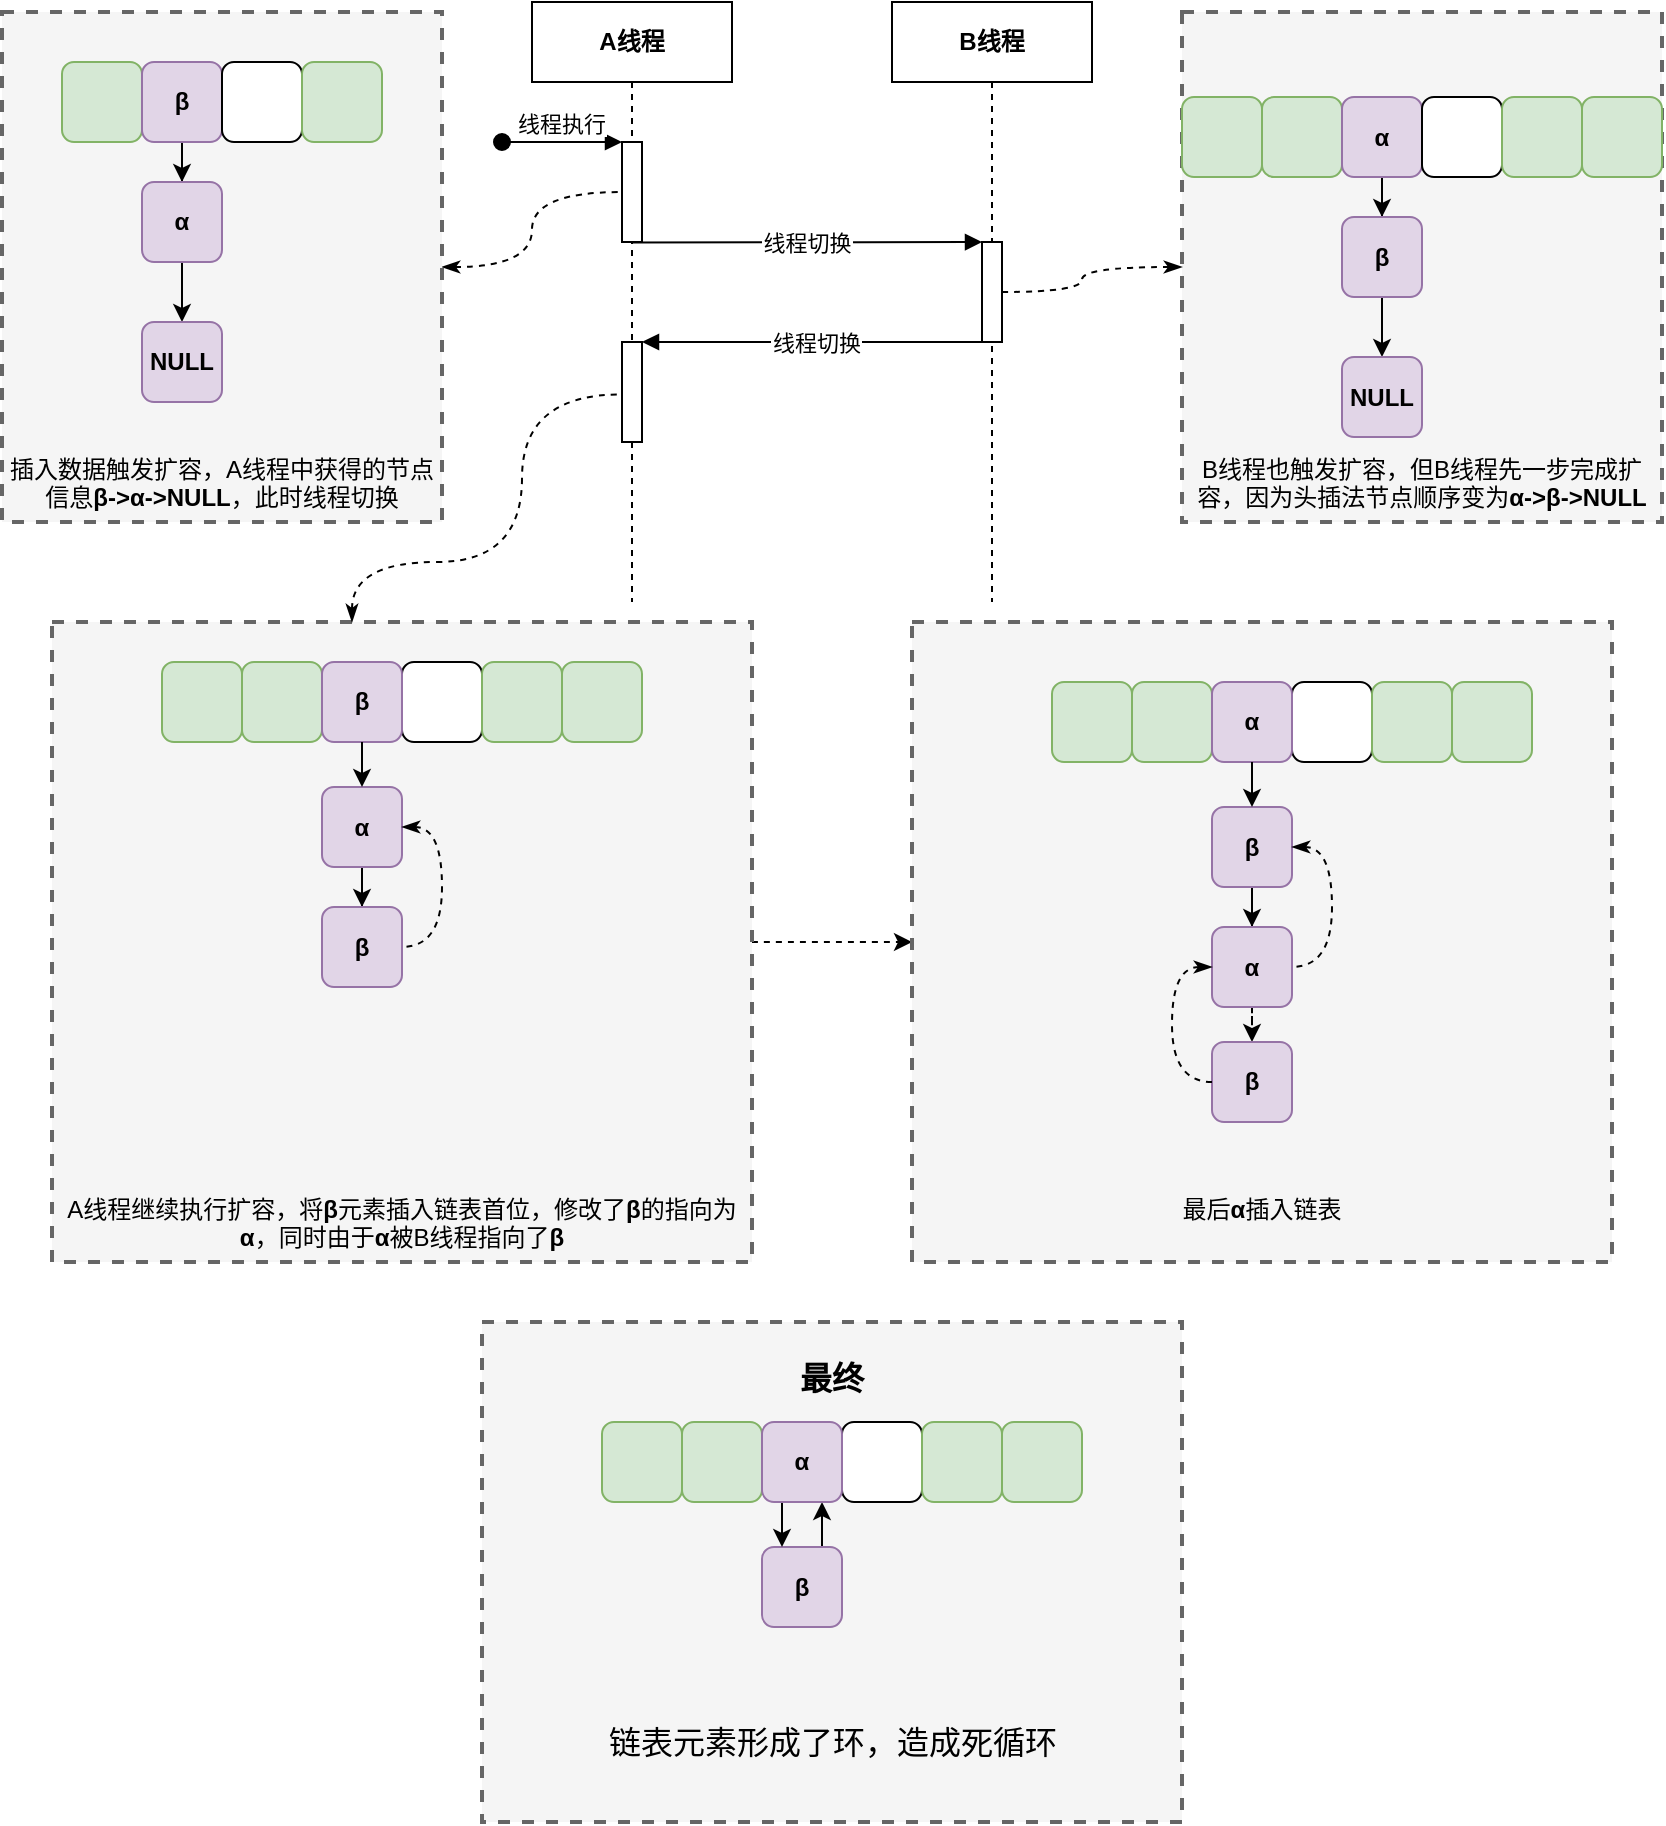 <mxfile version="15.4.0" type="device"><diagram id="kgpKYQtTHZ0yAKxKKP6v" name="Page-1"><mxGraphModel dx="1086" dy="806" grid="1" gridSize="10" guides="1" tooltips="1" connect="1" arrows="1" fold="1" page="1" pageScale="1" pageWidth="850" pageHeight="1100" math="0" shadow="0"><root><mxCell id="0"/><mxCell id="1" parent="0"/><mxCell id="6W6_e7DFYEHbxEKKCak1-89" value="&lt;span style=&quot;color: rgb(0, 0, 0); font-size: 16px;&quot;&gt;&lt;b style=&quot;font-size: 16px;&quot;&gt;最终&lt;/b&gt;&lt;br style=&quot;font-size: 16px;&quot;&gt;&lt;/span&gt;" style="whiteSpace=wrap;html=1;dashed=1;strokeWidth=2;fillColor=#f5f5f5;strokeColor=#666666;fontColor=#333333;labelPosition=center;verticalLabelPosition=top;align=center;verticalAlign=bottom;spacingTop=0;spacingBottom=-40;fontSize=16;" vertex="1" parent="1"><mxGeometry x="250" y="700" width="350" height="250" as="geometry"/></mxCell><mxCell id="6W6_e7DFYEHbxEKKCak1-12" style="edgeStyle=orthogonalEdgeStyle;curved=1;rounded=0;orthogonalLoop=1;jettySize=auto;html=1;exitX=1;exitY=0.5;exitDx=0;exitDy=0;endArrow=none;endFill=0;startArrow=classicThin;startFill=1;dashed=1;spacingBottom=-40;labelPosition=center;verticalLabelPosition=top;align=center;verticalAlign=bottom;" edge="1" parent="1" source="6W6_e7DFYEHbxEKKCak1-11" target="3nuBFxr9cyL0pnOWT2aG-2"><mxGeometry relative="1" as="geometry"/></mxCell><mxCell id="6W6_e7DFYEHbxEKKCak1-11" value="&lt;span style=&quot;color: rgb(0 , 0 , 0)&quot;&gt;插入数据触发扩容，A线程中获得的节点信息&lt;/span&gt;&lt;b&gt;&lt;span style=&quot;color: rgb(0 , 0 , 0)&quot;&gt;β&lt;/span&gt;&lt;/b&gt;&lt;b&gt;&lt;span style=&quot;color: rgb(0 , 0 , 0)&quot;&gt;-&amp;gt;&lt;/span&gt;&lt;/b&gt;&lt;b&gt;&lt;span style=&quot;color: rgb(0 , 0 , 0)&quot;&gt;α&lt;/span&gt;&lt;/b&gt;&lt;span style=&quot;color: rgb(0 , 0 , 0)&quot;&gt;&lt;b&gt;-&amp;gt;NULL&lt;/b&gt;&lt;/span&gt;&lt;span style=&quot;color: rgb(0 , 0 , 0)&quot;&gt;，此时线程切换&lt;/span&gt;" style="whiteSpace=wrap;html=1;dashed=1;strokeWidth=2;fillColor=#f5f5f5;strokeColor=#666666;fontColor=#333333;labelPosition=center;verticalLabelPosition=bottom;align=center;verticalAlign=top;spacingTop=-40;spacingBottom=0;" vertex="1" parent="1"><mxGeometry x="10" y="45" width="220" height="255" as="geometry"/></mxCell><mxCell id="3nuBFxr9cyL0pnOWT2aG-1" value="A线程" style="shape=umlLifeline;perimeter=lifelinePerimeter;container=1;collapsible=0;recursiveResize=0;rounded=0;shadow=0;strokeWidth=1;spacingBottom=0;whiteSpace=wrap;labelPosition=center;verticalLabelPosition=middle;align=center;verticalAlign=middle;fontStyle=1" parent="1" vertex="1"><mxGeometry x="275" y="40" width="100" height="300" as="geometry"/></mxCell><mxCell id="3nuBFxr9cyL0pnOWT2aG-2" value="" style="points=[];perimeter=orthogonalPerimeter;rounded=0;shadow=0;strokeWidth=1;spacingBottom=-40;whiteSpace=wrap;labelPosition=center;verticalLabelPosition=top;align=center;verticalAlign=bottom;" parent="3nuBFxr9cyL0pnOWT2aG-1" vertex="1"><mxGeometry x="45" y="70" width="10" height="50" as="geometry"/></mxCell><mxCell id="3nuBFxr9cyL0pnOWT2aG-3" value="线程执行" style="verticalAlign=bottom;startArrow=oval;endArrow=block;startSize=8;shadow=0;strokeWidth=1;spacingBottom=0;labelPosition=center;verticalLabelPosition=top;align=center;" parent="3nuBFxr9cyL0pnOWT2aG-1" target="3nuBFxr9cyL0pnOWT2aG-2" edge="1"><mxGeometry relative="1" as="geometry"><mxPoint x="-15" y="70" as="sourcePoint"/><mxPoint as="offset"/></mxGeometry></mxCell><mxCell id="6W6_e7DFYEHbxEKKCak1-35" value="" style="points=[];perimeter=orthogonalPerimeter;rounded=0;shadow=0;strokeWidth=1;spacingBottom=-40;whiteSpace=wrap;labelPosition=center;verticalLabelPosition=top;align=center;verticalAlign=bottom;" vertex="1" parent="3nuBFxr9cyL0pnOWT2aG-1"><mxGeometry x="45" y="170" width="10" height="50" as="geometry"/></mxCell><mxCell id="3nuBFxr9cyL0pnOWT2aG-5" value="B线程" style="shape=umlLifeline;perimeter=lifelinePerimeter;container=1;collapsible=0;recursiveResize=0;rounded=0;shadow=0;strokeWidth=1;spacingBottom=0;whiteSpace=wrap;labelPosition=center;verticalLabelPosition=middle;align=center;verticalAlign=middle;fontStyle=1" parent="1" vertex="1"><mxGeometry x="455" y="40" width="100" height="300" as="geometry"/></mxCell><mxCell id="3nuBFxr9cyL0pnOWT2aG-6" value="" style="points=[];perimeter=orthogonalPerimeter;rounded=0;shadow=0;strokeWidth=1;spacingBottom=-40;whiteSpace=wrap;labelPosition=center;verticalLabelPosition=top;align=center;verticalAlign=bottom;" parent="3nuBFxr9cyL0pnOWT2aG-5" vertex="1"><mxGeometry x="45" y="120" width="10" height="50" as="geometry"/></mxCell><mxCell id="3nuBFxr9cyL0pnOWT2aG-8" value="线程切换" style="verticalAlign=middle;endArrow=block;entryX=0;entryY=0;shadow=0;strokeWidth=1;exitX=0.502;exitY=0.401;exitDx=0;exitDy=0;exitPerimeter=0;spacingBottom=0;labelPosition=center;verticalLabelPosition=middle;align=center;" parent="1" source="3nuBFxr9cyL0pnOWT2aG-1" target="3nuBFxr9cyL0pnOWT2aG-6" edge="1"><mxGeometry relative="1" as="geometry"><mxPoint x="324.91" y="179.97" as="sourcePoint"/><Array as="points"/></mxGeometry></mxCell><mxCell id="6W6_e7DFYEHbxEKKCak1-2" value="" style="rounded=1;whiteSpace=wrap;html=1;fillColor=#d5e8d4;strokeColor=#82b366;spacingBottom=-40;labelPosition=center;verticalLabelPosition=top;align=center;verticalAlign=bottom;" vertex="1" parent="1"><mxGeometry x="40" y="70" width="40" height="40" as="geometry"/></mxCell><mxCell id="6W6_e7DFYEHbxEKKCak1-7" value="" style="edgeStyle=orthogonalEdgeStyle;rounded=0;orthogonalLoop=1;jettySize=auto;html=1;spacingBottom=-40;labelPosition=center;verticalLabelPosition=top;align=center;verticalAlign=bottom;" edge="1" parent="1" source="6W6_e7DFYEHbxEKKCak1-3" target="6W6_e7DFYEHbxEKKCak1-6"><mxGeometry relative="1" as="geometry"/></mxCell><mxCell id="6W6_e7DFYEHbxEKKCak1-3" value="β" style="rounded=1;whiteSpace=wrap;html=1;fillColor=#e1d5e7;strokeColor=#9673a6;fontStyle=1;spacingBottom=0;labelPosition=center;verticalLabelPosition=middle;align=center;verticalAlign=middle;" vertex="1" parent="1"><mxGeometry x="80" y="70" width="40" height="40" as="geometry"/></mxCell><mxCell id="6W6_e7DFYEHbxEKKCak1-4" value="" style="rounded=1;whiteSpace=wrap;html=1;spacingBottom=-40;labelPosition=center;verticalLabelPosition=top;align=center;verticalAlign=bottom;" vertex="1" parent="1"><mxGeometry x="120" y="70" width="40" height="40" as="geometry"/></mxCell><mxCell id="6W6_e7DFYEHbxEKKCak1-5" value="" style="rounded=1;whiteSpace=wrap;html=1;fillColor=#d5e8d4;strokeColor=#82b366;spacingBottom=-40;labelPosition=center;verticalLabelPosition=top;align=center;verticalAlign=bottom;" vertex="1" parent="1"><mxGeometry x="160" y="70" width="40" height="40" as="geometry"/></mxCell><mxCell id="6W6_e7DFYEHbxEKKCak1-22" value="" style="edgeStyle=orthogonalEdgeStyle;curved=1;rounded=0;orthogonalLoop=1;jettySize=auto;html=1;startArrow=none;startFill=0;endArrow=classic;endFill=1;spacingBottom=-40;labelPosition=center;verticalLabelPosition=top;align=center;verticalAlign=bottom;" edge="1" parent="1" source="6W6_e7DFYEHbxEKKCak1-6" target="6W6_e7DFYEHbxEKKCak1-21"><mxGeometry relative="1" as="geometry"/></mxCell><mxCell id="6W6_e7DFYEHbxEKKCak1-6" value="α" style="rounded=1;whiteSpace=wrap;html=1;fillColor=#e1d5e7;strokeColor=#9673a6;fontStyle=1;spacingBottom=0;labelPosition=center;verticalLabelPosition=middle;align=center;verticalAlign=middle;" vertex="1" parent="1"><mxGeometry x="80" y="130" width="40" height="40" as="geometry"/></mxCell><mxCell id="6W6_e7DFYEHbxEKKCak1-21" value="NULL" style="rounded=1;whiteSpace=wrap;html=1;fillColor=#e1d5e7;strokeColor=#9673a6;fontStyle=1;spacingBottom=0;labelPosition=center;verticalLabelPosition=middle;align=center;verticalAlign=middle;" vertex="1" parent="1"><mxGeometry x="80" y="200" width="40" height="40" as="geometry"/></mxCell><mxCell id="6W6_e7DFYEHbxEKKCak1-23" value="&lt;span style=&quot;color: rgb(0 , 0 , 0)&quot;&gt;B线程也触发扩容，但B线程先一步完成扩容，因为头插法节点顺序变为&lt;/span&gt;&lt;b&gt;&lt;span style=&quot;color: rgb(0 , 0 , 0)&quot;&gt;α&lt;/span&gt;&lt;span style=&quot;color: rgb(0 , 0 , 0)&quot;&gt;-&amp;gt;&lt;/span&gt;&lt;span style=&quot;color: rgb(0 , 0 , 0)&quot;&gt;β&lt;/span&gt;&lt;/b&gt;&lt;span style=&quot;color: rgb(0 , 0 , 0)&quot;&gt;&lt;b&gt;-&amp;gt;NULL&lt;/b&gt;&lt;/span&gt;&lt;span style=&quot;color: rgb(0 , 0 , 0)&quot;&gt;&lt;br&gt;&lt;/span&gt;&lt;span style=&quot;color: rgb(0 , 0 , 0)&quot;&gt;&lt;br&gt;&lt;/span&gt;" style="whiteSpace=wrap;html=1;dashed=1;strokeWidth=2;fillColor=#f5f5f5;strokeColor=#666666;fontColor=#333333;labelPosition=center;verticalLabelPosition=bottom;align=center;verticalAlign=top;spacingTop=-40;spacingBottom=0;" vertex="1" parent="1"><mxGeometry x="600" y="45" width="240" height="255" as="geometry"/></mxCell><mxCell id="6W6_e7DFYEHbxEKKCak1-24" value="" style="rounded=1;whiteSpace=wrap;html=1;fillColor=#d5e8d4;strokeColor=#82b366;spacingBottom=-40;labelPosition=center;verticalLabelPosition=top;align=center;verticalAlign=bottom;" vertex="1" parent="1"><mxGeometry x="640" y="87.5" width="40" height="40" as="geometry"/></mxCell><mxCell id="6W6_e7DFYEHbxEKKCak1-25" value="" style="edgeStyle=orthogonalEdgeStyle;rounded=0;orthogonalLoop=1;jettySize=auto;html=1;spacingBottom=-40;labelPosition=center;verticalLabelPosition=top;align=center;verticalAlign=bottom;" edge="1" parent="1" source="6W6_e7DFYEHbxEKKCak1-26" target="6W6_e7DFYEHbxEKKCak1-30"><mxGeometry relative="1" as="geometry"/></mxCell><mxCell id="6W6_e7DFYEHbxEKKCak1-26" value="&lt;b style=&quot;color: rgb(51 , 51 , 51)&quot;&gt;&lt;span style=&quot;color: rgb(0 , 0 , 0)&quot;&gt;α&lt;/span&gt;&lt;/b&gt;" style="rounded=1;whiteSpace=wrap;html=1;fillColor=#e1d5e7;strokeColor=#9673a6;spacingBottom=0;labelPosition=center;verticalLabelPosition=middle;align=center;verticalAlign=middle;" vertex="1" parent="1"><mxGeometry x="680" y="87.5" width="40" height="40" as="geometry"/></mxCell><mxCell id="6W6_e7DFYEHbxEKKCak1-27" value="" style="rounded=1;whiteSpace=wrap;html=1;spacingBottom=-40;labelPosition=center;verticalLabelPosition=top;align=center;verticalAlign=bottom;" vertex="1" parent="1"><mxGeometry x="720" y="87.5" width="40" height="40" as="geometry"/></mxCell><mxCell id="6W6_e7DFYEHbxEKKCak1-28" value="" style="rounded=1;whiteSpace=wrap;html=1;fillColor=#d5e8d4;strokeColor=#82b366;spacingBottom=-40;labelPosition=center;verticalLabelPosition=top;align=center;verticalAlign=bottom;" vertex="1" parent="1"><mxGeometry x="760" y="87.5" width="40" height="40" as="geometry"/></mxCell><mxCell id="6W6_e7DFYEHbxEKKCak1-29" value="" style="edgeStyle=orthogonalEdgeStyle;curved=1;rounded=0;orthogonalLoop=1;jettySize=auto;html=1;startArrow=none;startFill=0;endArrow=classic;endFill=1;spacingBottom=-40;labelPosition=center;verticalLabelPosition=top;align=center;verticalAlign=bottom;" edge="1" parent="1" source="6W6_e7DFYEHbxEKKCak1-30" target="6W6_e7DFYEHbxEKKCak1-31"><mxGeometry relative="1" as="geometry"/></mxCell><mxCell id="6W6_e7DFYEHbxEKKCak1-30" value="&lt;b style=&quot;color: rgb(51 , 51 , 51)&quot;&gt;&lt;span style=&quot;color: rgb(0 , 0 , 0)&quot;&gt;β&lt;/span&gt;&lt;/b&gt;" style="rounded=1;whiteSpace=wrap;html=1;fillColor=#e1d5e7;strokeColor=#9673a6;spacingBottom=0;labelPosition=center;verticalLabelPosition=middle;align=center;verticalAlign=middle;" vertex="1" parent="1"><mxGeometry x="680" y="147.5" width="40" height="40" as="geometry"/></mxCell><mxCell id="6W6_e7DFYEHbxEKKCak1-31" value="&lt;b&gt;NULL&lt;/b&gt;" style="rounded=1;whiteSpace=wrap;html=1;fillColor=#e1d5e7;strokeColor=#9673a6;spacingBottom=0;labelPosition=center;verticalLabelPosition=middle;align=center;verticalAlign=middle;" vertex="1" parent="1"><mxGeometry x="680" y="217.5" width="40" height="40" as="geometry"/></mxCell><mxCell id="6W6_e7DFYEHbxEKKCak1-32" value="" style="rounded=1;whiteSpace=wrap;html=1;fillColor=#d5e8d4;strokeColor=#82b366;spacingBottom=-40;labelPosition=center;verticalLabelPosition=top;align=center;verticalAlign=bottom;" vertex="1" parent="1"><mxGeometry x="600" y="87.5" width="40" height="40" as="geometry"/></mxCell><mxCell id="6W6_e7DFYEHbxEKKCak1-33" value="" style="rounded=1;whiteSpace=wrap;html=1;fillColor=#d5e8d4;strokeColor=#82b366;spacingBottom=-40;labelPosition=center;verticalLabelPosition=top;align=center;verticalAlign=bottom;" vertex="1" parent="1"><mxGeometry x="800" y="87.5" width="40" height="40" as="geometry"/></mxCell><mxCell id="6W6_e7DFYEHbxEKKCak1-34" style="edgeStyle=orthogonalEdgeStyle;curved=1;rounded=0;orthogonalLoop=1;jettySize=auto;html=1;endArrow=none;endFill=0;startArrow=classicThin;startFill=1;dashed=1;spacingBottom=-40;labelPosition=center;verticalLabelPosition=top;align=center;verticalAlign=bottom;exitX=0;exitY=0.5;exitDx=0;exitDy=0;" edge="1" parent="1" source="6W6_e7DFYEHbxEKKCak1-23" target="3nuBFxr9cyL0pnOWT2aG-6"><mxGeometry relative="1" as="geometry"><mxPoint x="240" y="182.5" as="sourcePoint"/><mxPoint x="330" y="135.034" as="targetPoint"/><Array as="points"><mxPoint x="550" y="173"/><mxPoint x="550" y="185"/></Array></mxGeometry></mxCell><mxCell id="6W6_e7DFYEHbxEKKCak1-36" value="线程切换" style="verticalAlign=middle;endArrow=block;shadow=0;strokeWidth=1;spacingBottom=0;labelPosition=center;verticalLabelPosition=middle;align=center;" edge="1" parent="1" target="6W6_e7DFYEHbxEKKCak1-35"><mxGeometry relative="1" as="geometry"><mxPoint x="505" y="210" as="sourcePoint"/><mxPoint x="510" y="190.0" as="targetPoint"/><Array as="points"/></mxGeometry></mxCell><mxCell id="6W6_e7DFYEHbxEKKCak1-55" value="" style="edgeStyle=orthogonalEdgeStyle;curved=1;rounded=0;orthogonalLoop=1;jettySize=auto;html=1;dashed=1;startArrow=none;startFill=0;endArrow=classic;endFill=1;spacingBottom=-40;labelPosition=center;verticalLabelPosition=top;align=center;verticalAlign=bottom;" edge="1" parent="1" source="6W6_e7DFYEHbxEKKCak1-37" target="6W6_e7DFYEHbxEKKCak1-54"><mxGeometry relative="1" as="geometry"/></mxCell><mxCell id="6W6_e7DFYEHbxEKKCak1-37" value="&lt;span style=&quot;color: rgb(0 , 0 , 0)&quot;&gt;A线程继续执行扩容，将&lt;/span&gt;&lt;b&gt;&lt;span style=&quot;color: rgb(0 , 0 , 0)&quot;&gt;β&lt;/span&gt;&lt;/b&gt;&lt;span style=&quot;color: rgb(0 , 0 , 0)&quot;&gt;元素插入链表首位，修改了&lt;/span&gt;&lt;span style=&quot;color: rgb(0 , 0 , 0)&quot;&gt;&lt;b&gt;β&lt;/b&gt;的指向为&lt;b&gt;α&lt;/b&gt;，同时由于&lt;b&gt;α&lt;/b&gt;被B线程指向了&lt;b&gt;β&lt;/b&gt;&lt;/span&gt;&lt;span style=&quot;color: rgb(0 , 0 , 0)&quot;&gt;&lt;br&gt;&lt;/span&gt;" style="whiteSpace=wrap;html=1;dashed=1;strokeWidth=2;fillColor=#f5f5f5;strokeColor=#666666;fontColor=#333333;labelPosition=center;verticalLabelPosition=bottom;align=center;verticalAlign=top;spacingTop=-40;spacingBottom=0;" vertex="1" parent="1"><mxGeometry x="35" y="350" width="350" height="320" as="geometry"/></mxCell><mxCell id="6W6_e7DFYEHbxEKKCak1-38" value="" style="rounded=1;whiteSpace=wrap;html=1;fillColor=#d5e8d4;strokeColor=#82b366;spacingBottom=-40;labelPosition=center;verticalLabelPosition=top;align=center;verticalAlign=bottom;" vertex="1" parent="1"><mxGeometry x="130" y="370" width="40" height="40" as="geometry"/></mxCell><mxCell id="6W6_e7DFYEHbxEKKCak1-39" value="" style="edgeStyle=orthogonalEdgeStyle;rounded=0;orthogonalLoop=1;jettySize=auto;html=1;spacingBottom=-40;labelPosition=center;verticalLabelPosition=top;align=center;verticalAlign=bottom;" edge="1" parent="1" source="6W6_e7DFYEHbxEKKCak1-40" target="6W6_e7DFYEHbxEKKCak1-44"><mxGeometry relative="1" as="geometry"/></mxCell><mxCell id="6W6_e7DFYEHbxEKKCak1-40" value="&lt;span style=&quot;font-weight: 700&quot;&gt;α&lt;/span&gt;" style="rounded=1;whiteSpace=wrap;html=1;fillColor=#e1d5e7;strokeColor=#9673a6;spacingBottom=0;labelPosition=center;verticalLabelPosition=middle;align=center;verticalAlign=middle;" vertex="1" parent="1"><mxGeometry x="170" y="432.5" width="40" height="40" as="geometry"/></mxCell><mxCell id="6W6_e7DFYEHbxEKKCak1-41" value="" style="rounded=1;whiteSpace=wrap;html=1;spacingBottom=-40;labelPosition=center;verticalLabelPosition=top;align=center;verticalAlign=bottom;" vertex="1" parent="1"><mxGeometry x="210" y="370" width="40" height="40" as="geometry"/></mxCell><mxCell id="6W6_e7DFYEHbxEKKCak1-42" value="" style="rounded=1;whiteSpace=wrap;html=1;fillColor=#d5e8d4;strokeColor=#82b366;spacingBottom=-40;labelPosition=center;verticalLabelPosition=top;align=center;verticalAlign=bottom;" vertex="1" parent="1"><mxGeometry x="250" y="370" width="40" height="40" as="geometry"/></mxCell><mxCell id="6W6_e7DFYEHbxEKKCak1-44" value="&lt;b style=&quot;color: rgb(51 , 51 , 51)&quot;&gt;&lt;span style=&quot;color: rgb(0 , 0 , 0)&quot;&gt;β&lt;/span&gt;&lt;/b&gt;" style="rounded=1;whiteSpace=wrap;html=1;fillColor=#e1d5e7;strokeColor=#9673a6;spacingBottom=0;labelPosition=center;verticalLabelPosition=middle;align=center;verticalAlign=middle;" vertex="1" parent="1"><mxGeometry x="170" y="492.5" width="40" height="40" as="geometry"/></mxCell><mxCell id="6W6_e7DFYEHbxEKKCak1-46" value="" style="rounded=1;whiteSpace=wrap;html=1;fillColor=#d5e8d4;strokeColor=#82b366;spacingBottom=-40;labelPosition=center;verticalLabelPosition=top;align=center;verticalAlign=bottom;" vertex="1" parent="1"><mxGeometry x="90" y="370" width="40" height="40" as="geometry"/></mxCell><mxCell id="6W6_e7DFYEHbxEKKCak1-47" value="" style="rounded=1;whiteSpace=wrap;html=1;fillColor=#d5e8d4;strokeColor=#82b366;spacingBottom=-40;labelPosition=center;verticalLabelPosition=top;align=center;verticalAlign=bottom;" vertex="1" parent="1"><mxGeometry x="290" y="370" width="40" height="40" as="geometry"/></mxCell><mxCell id="6W6_e7DFYEHbxEKKCak1-48" value="&lt;b style=&quot;color: rgb(51 , 51 , 51)&quot;&gt;&lt;span style=&quot;color: rgb(0 , 0 , 0)&quot;&gt;β&lt;/span&gt;&lt;/b&gt;" style="rounded=1;whiteSpace=wrap;html=1;fillColor=#e1d5e7;strokeColor=#9673a6;spacingBottom=0;labelPosition=center;verticalLabelPosition=middle;align=center;verticalAlign=middle;" vertex="1" parent="1"><mxGeometry x="170" y="370" width="40" height="40" as="geometry"/></mxCell><mxCell id="6W6_e7DFYEHbxEKKCak1-49" value="" style="edgeStyle=orthogonalEdgeStyle;rounded=0;orthogonalLoop=1;jettySize=auto;html=1;spacingBottom=-40;labelPosition=center;verticalLabelPosition=top;align=center;verticalAlign=bottom;" edge="1" parent="1" source="6W6_e7DFYEHbxEKKCak1-48" target="6W6_e7DFYEHbxEKKCak1-40"><mxGeometry relative="1" as="geometry"><mxPoint x="200" y="482.5" as="sourcePoint"/><mxPoint x="200" y="502.5" as="targetPoint"/></mxGeometry></mxCell><mxCell id="6W6_e7DFYEHbxEKKCak1-51" style="edgeStyle=orthogonalEdgeStyle;curved=1;rounded=0;orthogonalLoop=1;jettySize=auto;html=1;endArrow=none;endFill=0;startArrow=classicThin;startFill=1;dashed=1;entryX=-0.038;entryY=0.524;entryDx=0;entryDy=0;entryPerimeter=0;spacingBottom=-40;labelPosition=center;verticalLabelPosition=top;align=center;verticalAlign=bottom;" edge="1" parent="1" source="6W6_e7DFYEHbxEKKCak1-37" target="6W6_e7DFYEHbxEKKCak1-35"><mxGeometry relative="1" as="geometry"><mxPoint x="240" y="182.5" as="sourcePoint"/><mxPoint x="330" y="135.034" as="targetPoint"/><Array as="points"><mxPoint x="185" y="320"/><mxPoint x="270" y="320"/><mxPoint x="270" y="236"/></Array></mxGeometry></mxCell><mxCell id="6W6_e7DFYEHbxEKKCak1-52" style="edgeStyle=orthogonalEdgeStyle;curved=1;rounded=0;orthogonalLoop=1;jettySize=auto;html=1;endArrow=none;endFill=0;startArrow=classicThin;startFill=1;dashed=1;exitX=1;exitY=0.5;exitDx=0;exitDy=0;entryX=1;entryY=0.5;entryDx=0;entryDy=0;spacingBottom=-40;labelPosition=center;verticalLabelPosition=top;align=center;verticalAlign=bottom;" edge="1" parent="1" source="6W6_e7DFYEHbxEKKCak1-40" target="6W6_e7DFYEHbxEKKCak1-44"><mxGeometry relative="1" as="geometry"><mxPoint x="220" y="360" as="sourcePoint"/><mxPoint x="284.62" y="185.72" as="targetPoint"/></mxGeometry></mxCell><mxCell id="6W6_e7DFYEHbxEKKCak1-54" value="&lt;span style=&quot;color: rgb(0 , 0 , 0)&quot;&gt;最后&lt;/span&gt;&lt;span style=&quot;color: rgb(0 , 0 , 0)&quot;&gt;&lt;b&gt;α&lt;/b&gt;插入链表&lt;/span&gt;&lt;span style=&quot;color: rgb(0 , 0 , 0)&quot;&gt;&lt;br&gt;&lt;/span&gt;" style="whiteSpace=wrap;html=1;dashed=1;strokeWidth=2;fillColor=#f5f5f5;strokeColor=#666666;fontColor=#333333;labelPosition=center;verticalLabelPosition=bottom;align=center;verticalAlign=top;spacingTop=-40;spacingBottom=0;" vertex="1" parent="1"><mxGeometry x="465" y="350" width="350" height="320" as="geometry"/></mxCell><mxCell id="6W6_e7DFYEHbxEKKCak1-56" value="" style="rounded=1;whiteSpace=wrap;html=1;fillColor=#d5e8d4;strokeColor=#82b366;spacingBottom=-40;labelPosition=center;verticalLabelPosition=top;align=center;verticalAlign=bottom;" vertex="1" parent="1"><mxGeometry x="575" y="380" width="40" height="40" as="geometry"/></mxCell><mxCell id="6W6_e7DFYEHbxEKKCak1-57" value="" style="edgeStyle=orthogonalEdgeStyle;rounded=0;orthogonalLoop=1;jettySize=auto;html=1;spacingBottom=-40;labelPosition=center;verticalLabelPosition=top;align=center;verticalAlign=bottom;" edge="1" parent="1" source="6W6_e7DFYEHbxEKKCak1-58" target="6W6_e7DFYEHbxEKKCak1-61"><mxGeometry relative="1" as="geometry"/></mxCell><mxCell id="6W6_e7DFYEHbxEKKCak1-58" value="&lt;b style=&quot;color: rgb(51 , 51 , 51)&quot;&gt;&lt;span style=&quot;color: rgb(0 , 0 , 0)&quot;&gt;β&lt;/span&gt;&lt;/b&gt;" style="rounded=1;whiteSpace=wrap;html=1;fillColor=#e1d5e7;strokeColor=#9673a6;spacingBottom=0;labelPosition=center;verticalLabelPosition=middle;align=center;verticalAlign=middle;" vertex="1" parent="1"><mxGeometry x="615" y="442.5" width="40" height="40" as="geometry"/></mxCell><mxCell id="6W6_e7DFYEHbxEKKCak1-59" value="" style="rounded=1;whiteSpace=wrap;html=1;spacingBottom=-40;labelPosition=center;verticalLabelPosition=top;align=center;verticalAlign=bottom;" vertex="1" parent="1"><mxGeometry x="655" y="380" width="40" height="40" as="geometry"/></mxCell><mxCell id="6W6_e7DFYEHbxEKKCak1-60" value="" style="rounded=1;whiteSpace=wrap;html=1;fillColor=#d5e8d4;strokeColor=#82b366;spacingBottom=-40;labelPosition=center;verticalLabelPosition=top;align=center;verticalAlign=bottom;" vertex="1" parent="1"><mxGeometry x="695" y="380" width="40" height="40" as="geometry"/></mxCell><mxCell id="6W6_e7DFYEHbxEKKCak1-70" value="" style="edgeStyle=orthogonalEdgeStyle;curved=1;rounded=0;orthogonalLoop=1;jettySize=auto;html=1;dashed=1;startArrow=none;startFill=0;endArrow=classic;endFill=1;verticalAlign=bottom;spacingBottom=-40;labelPosition=center;verticalLabelPosition=top;align=center;" edge="1" parent="1" source="6W6_e7DFYEHbxEKKCak1-61" target="6W6_e7DFYEHbxEKKCak1-67"><mxGeometry relative="1" as="geometry"/></mxCell><mxCell id="6W6_e7DFYEHbxEKKCak1-61" value="&lt;span style=&quot;font-weight: 700&quot;&gt;α&lt;/span&gt;" style="rounded=1;whiteSpace=wrap;html=1;fillColor=#e1d5e7;strokeColor=#9673a6;spacingBottom=0;labelPosition=center;verticalLabelPosition=middle;align=center;verticalAlign=middle;" vertex="1" parent="1"><mxGeometry x="615" y="502.5" width="40" height="40" as="geometry"/></mxCell><mxCell id="6W6_e7DFYEHbxEKKCak1-62" value="" style="rounded=1;whiteSpace=wrap;html=1;fillColor=#d5e8d4;strokeColor=#82b366;spacingBottom=-40;labelPosition=center;verticalLabelPosition=top;align=center;verticalAlign=bottom;" vertex="1" parent="1"><mxGeometry x="535" y="380" width="40" height="40" as="geometry"/></mxCell><mxCell id="6W6_e7DFYEHbxEKKCak1-63" value="" style="rounded=1;whiteSpace=wrap;html=1;fillColor=#d5e8d4;strokeColor=#82b366;spacingBottom=-40;labelPosition=center;verticalLabelPosition=top;align=center;verticalAlign=bottom;" vertex="1" parent="1"><mxGeometry x="735" y="380" width="40" height="40" as="geometry"/></mxCell><mxCell id="6W6_e7DFYEHbxEKKCak1-64" value="&lt;span style=&quot;font-weight: 700&quot;&gt;α&lt;/span&gt;" style="rounded=1;whiteSpace=wrap;html=1;fillColor=#e1d5e7;strokeColor=#9673a6;spacingBottom=0;labelPosition=center;verticalLabelPosition=middle;align=center;verticalAlign=middle;" vertex="1" parent="1"><mxGeometry x="615" y="380" width="40" height="40" as="geometry"/></mxCell><mxCell id="6W6_e7DFYEHbxEKKCak1-65" value="" style="edgeStyle=orthogonalEdgeStyle;rounded=0;orthogonalLoop=1;jettySize=auto;html=1;spacingBottom=-40;labelPosition=center;verticalLabelPosition=top;align=center;verticalAlign=bottom;" edge="1" parent="1" source="6W6_e7DFYEHbxEKKCak1-64" target="6W6_e7DFYEHbxEKKCak1-58"><mxGeometry relative="1" as="geometry"><mxPoint x="645" y="492.5" as="sourcePoint"/><mxPoint x="645" y="512.5" as="targetPoint"/></mxGeometry></mxCell><mxCell id="6W6_e7DFYEHbxEKKCak1-66" style="edgeStyle=orthogonalEdgeStyle;curved=1;rounded=0;orthogonalLoop=1;jettySize=auto;html=1;endArrow=none;endFill=0;startArrow=classicThin;startFill=1;dashed=1;exitX=1;exitY=0.5;exitDx=0;exitDy=0;entryX=1;entryY=0.5;entryDx=0;entryDy=0;spacingBottom=-40;labelPosition=center;verticalLabelPosition=top;align=center;verticalAlign=bottom;" edge="1" parent="1" source="6W6_e7DFYEHbxEKKCak1-58" target="6W6_e7DFYEHbxEKKCak1-61"><mxGeometry relative="1" as="geometry"><mxPoint x="665" y="370" as="sourcePoint"/><mxPoint x="729.62" y="195.72" as="targetPoint"/></mxGeometry></mxCell><mxCell id="6W6_e7DFYEHbxEKKCak1-67" value="&lt;b style=&quot;color: rgb(51 , 51 , 51)&quot;&gt;&lt;span style=&quot;color: rgb(0 , 0 , 0)&quot;&gt;β&lt;/span&gt;&lt;/b&gt;" style="rounded=1;whiteSpace=wrap;html=1;fillColor=#e1d5e7;strokeColor=#9673a6;spacingBottom=0;labelPosition=center;verticalLabelPosition=middle;align=center;verticalAlign=middle;" vertex="1" parent="1"><mxGeometry x="615" y="560" width="40" height="40" as="geometry"/></mxCell><mxCell id="6W6_e7DFYEHbxEKKCak1-71" style="edgeStyle=orthogonalEdgeStyle;curved=1;rounded=0;orthogonalLoop=1;jettySize=auto;html=1;endArrow=none;endFill=0;startArrow=classicThin;startFill=1;dashed=1;exitX=0;exitY=0.5;exitDx=0;exitDy=0;entryX=0;entryY=0.5;entryDx=0;entryDy=0;spacingBottom=-40;labelPosition=center;verticalLabelPosition=top;align=center;verticalAlign=bottom;" edge="1" parent="1" source="6W6_e7DFYEHbxEKKCak1-61" target="6W6_e7DFYEHbxEKKCak1-67"><mxGeometry relative="1" as="geometry"><mxPoint x="665" y="472.5" as="sourcePoint"/><mxPoint x="665" y="532.5" as="targetPoint"/></mxGeometry></mxCell><mxCell id="6W6_e7DFYEHbxEKKCak1-75" value="" style="rounded=1;whiteSpace=wrap;html=1;fillColor=#d5e8d4;strokeColor=#82b366;spacingBottom=-40;labelPosition=center;verticalLabelPosition=top;align=center;verticalAlign=bottom;" vertex="1" parent="1"><mxGeometry x="350" y="750" width="40" height="40" as="geometry"/></mxCell><mxCell id="6W6_e7DFYEHbxEKKCak1-93" style="edgeStyle=orthogonalEdgeStyle;curved=1;rounded=0;orthogonalLoop=1;jettySize=auto;html=1;exitX=0.75;exitY=0;exitDx=0;exitDy=0;entryX=0.75;entryY=1;entryDx=0;entryDy=0;fontSize=16;startArrow=none;startFill=0;endArrow=classic;endFill=1;verticalAlign=middle;" edge="1" parent="1" source="6W6_e7DFYEHbxEKKCak1-77" target="6W6_e7DFYEHbxEKKCak1-84"><mxGeometry relative="1" as="geometry"/></mxCell><mxCell id="6W6_e7DFYEHbxEKKCak1-77" value="&lt;b style=&quot;color: rgb(51 , 51 , 51)&quot;&gt;&lt;span style=&quot;color: rgb(0 , 0 , 0)&quot;&gt;β&lt;/span&gt;&lt;/b&gt;" style="rounded=1;whiteSpace=wrap;html=1;fillColor=#e1d5e7;strokeColor=#9673a6;spacingBottom=0;labelPosition=center;verticalLabelPosition=middle;align=center;verticalAlign=middle;" vertex="1" parent="1"><mxGeometry x="390" y="812.5" width="40" height="40" as="geometry"/></mxCell><mxCell id="6W6_e7DFYEHbxEKKCak1-78" value="" style="rounded=1;whiteSpace=wrap;html=1;spacingBottom=-40;labelPosition=center;verticalLabelPosition=top;align=center;verticalAlign=bottom;" vertex="1" parent="1"><mxGeometry x="430" y="750" width="40" height="40" as="geometry"/></mxCell><mxCell id="6W6_e7DFYEHbxEKKCak1-79" value="" style="rounded=1;whiteSpace=wrap;html=1;fillColor=#d5e8d4;strokeColor=#82b366;spacingBottom=-40;labelPosition=center;verticalLabelPosition=top;align=center;verticalAlign=bottom;" vertex="1" parent="1"><mxGeometry x="470" y="750" width="40" height="40" as="geometry"/></mxCell><mxCell id="6W6_e7DFYEHbxEKKCak1-82" value="" style="rounded=1;whiteSpace=wrap;html=1;fillColor=#d5e8d4;strokeColor=#82b366;spacingBottom=-40;labelPosition=center;verticalLabelPosition=top;align=center;verticalAlign=bottom;" vertex="1" parent="1"><mxGeometry x="310" y="750" width="40" height="40" as="geometry"/></mxCell><mxCell id="6W6_e7DFYEHbxEKKCak1-83" value="" style="rounded=1;whiteSpace=wrap;html=1;fillColor=#d5e8d4;strokeColor=#82b366;spacingBottom=-40;labelPosition=center;verticalLabelPosition=top;align=center;verticalAlign=bottom;" vertex="1" parent="1"><mxGeometry x="510" y="750" width="40" height="40" as="geometry"/></mxCell><mxCell id="6W6_e7DFYEHbxEKKCak1-92" style="edgeStyle=orthogonalEdgeStyle;curved=1;rounded=0;orthogonalLoop=1;jettySize=auto;html=1;exitX=0.25;exitY=1;exitDx=0;exitDy=0;entryX=0.25;entryY=0;entryDx=0;entryDy=0;fontSize=16;startArrow=none;startFill=0;endArrow=classic;endFill=1;verticalAlign=middle;" edge="1" parent="1" source="6W6_e7DFYEHbxEKKCak1-84" target="6W6_e7DFYEHbxEKKCak1-77"><mxGeometry relative="1" as="geometry"/></mxCell><mxCell id="6W6_e7DFYEHbxEKKCak1-84" value="&lt;span style=&quot;font-weight: 700&quot;&gt;α&lt;/span&gt;" style="rounded=1;whiteSpace=wrap;html=1;fillColor=#e1d5e7;strokeColor=#9673a6;spacingBottom=0;labelPosition=center;verticalLabelPosition=middle;align=center;verticalAlign=middle;" vertex="1" parent="1"><mxGeometry x="390" y="750" width="40" height="40" as="geometry"/></mxCell><mxCell id="6W6_e7DFYEHbxEKKCak1-94" value="链表元素形成了环，造成死循环" style="text;html=1;align=center;verticalAlign=middle;resizable=0;points=[];autosize=1;strokeColor=none;fillColor=none;fontSize=16;" vertex="1" parent="1"><mxGeometry x="305" y="900" width="240" height="20" as="geometry"/></mxCell></root></mxGraphModel></diagram></mxfile>